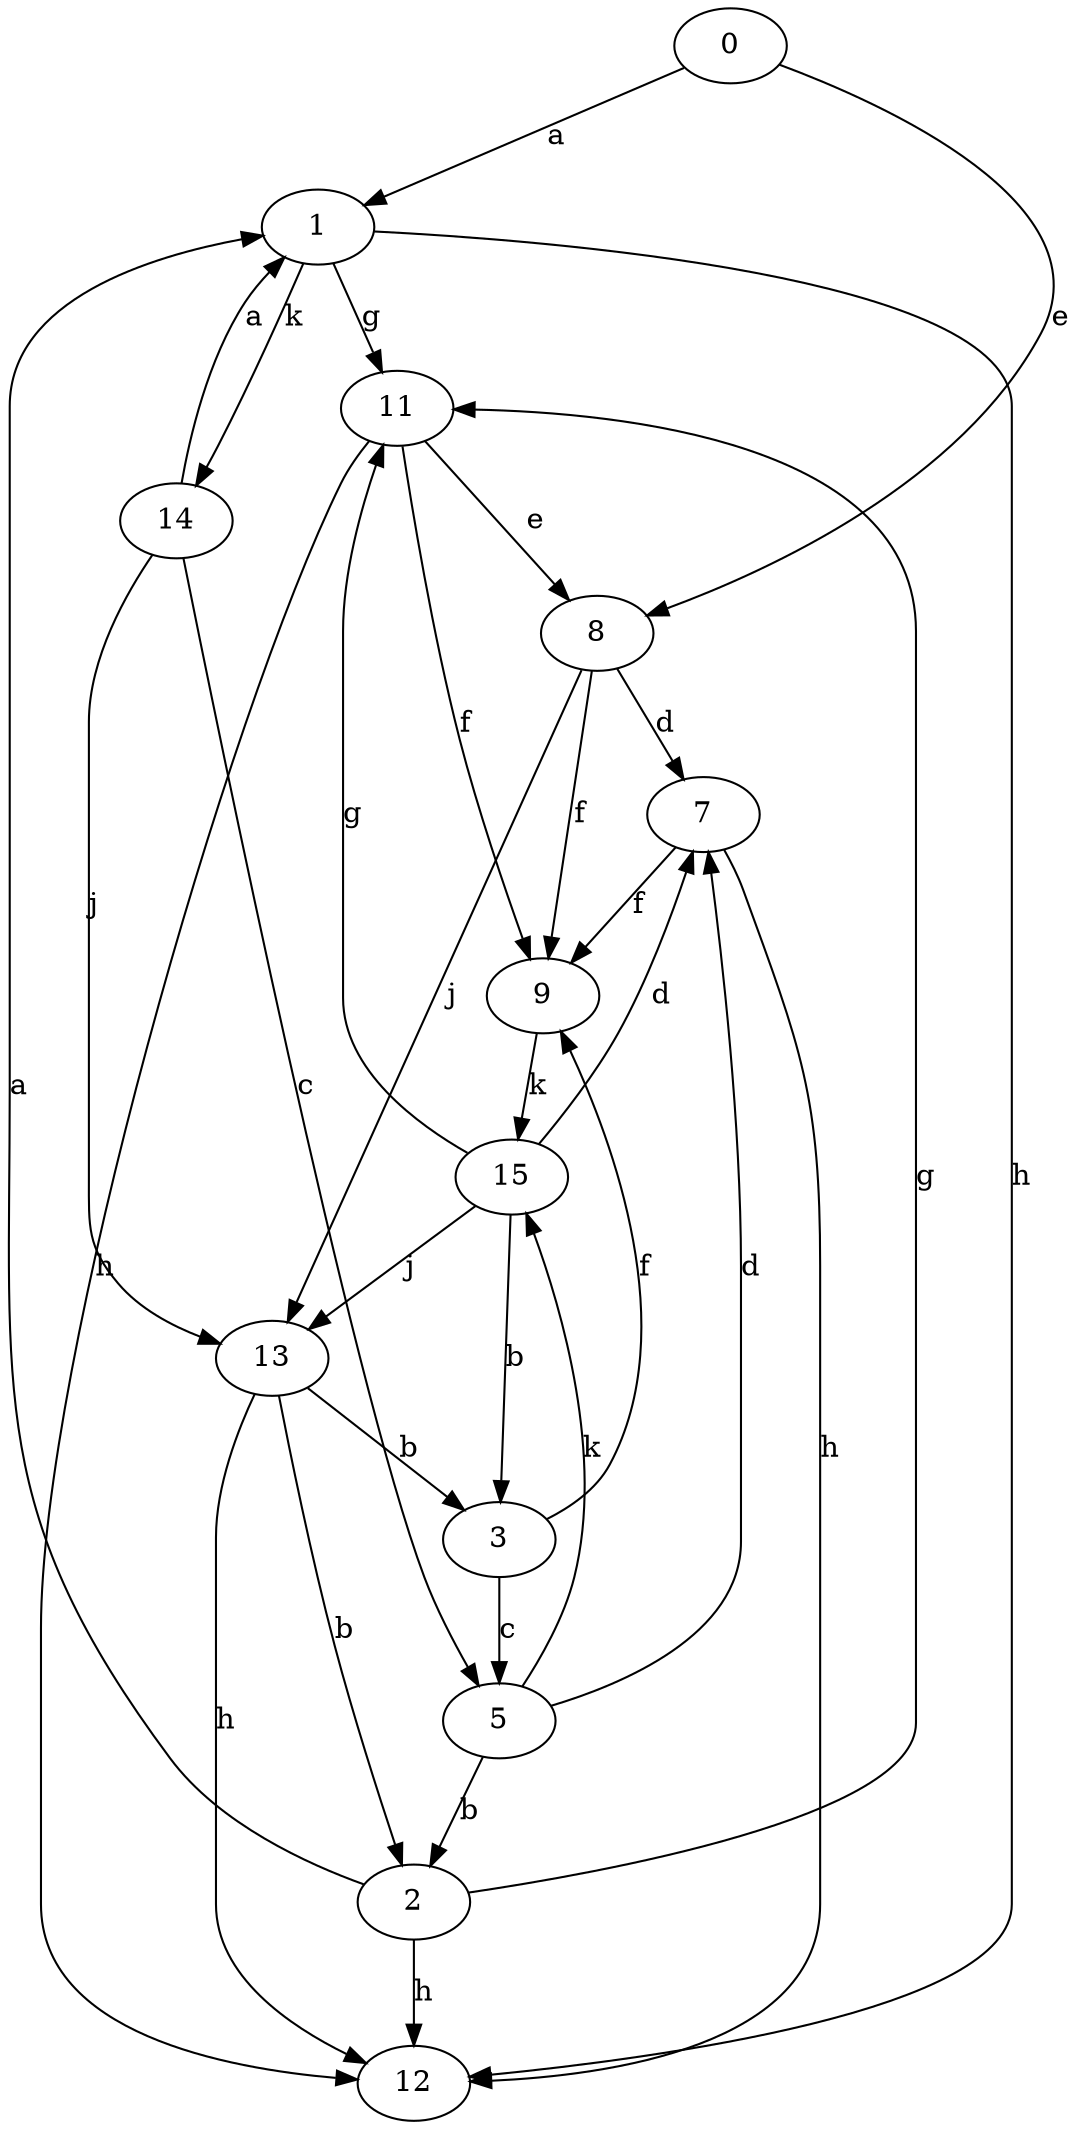 strict digraph  {
1;
2;
3;
5;
7;
8;
0;
9;
11;
12;
13;
14;
15;
1 -> 11  [label=g];
1 -> 12  [label=h];
1 -> 14  [label=k];
2 -> 1  [label=a];
2 -> 11  [label=g];
2 -> 12  [label=h];
3 -> 5  [label=c];
3 -> 9  [label=f];
5 -> 2  [label=b];
5 -> 7  [label=d];
5 -> 15  [label=k];
7 -> 9  [label=f];
7 -> 12  [label=h];
8 -> 7  [label=d];
8 -> 9  [label=f];
8 -> 13  [label=j];
0 -> 1  [label=a];
0 -> 8  [label=e];
9 -> 15  [label=k];
11 -> 8  [label=e];
11 -> 9  [label=f];
11 -> 12  [label=h];
13 -> 2  [label=b];
13 -> 3  [label=b];
13 -> 12  [label=h];
14 -> 1  [label=a];
14 -> 5  [label=c];
14 -> 13  [label=j];
15 -> 3  [label=b];
15 -> 7  [label=d];
15 -> 11  [label=g];
15 -> 13  [label=j];
}
